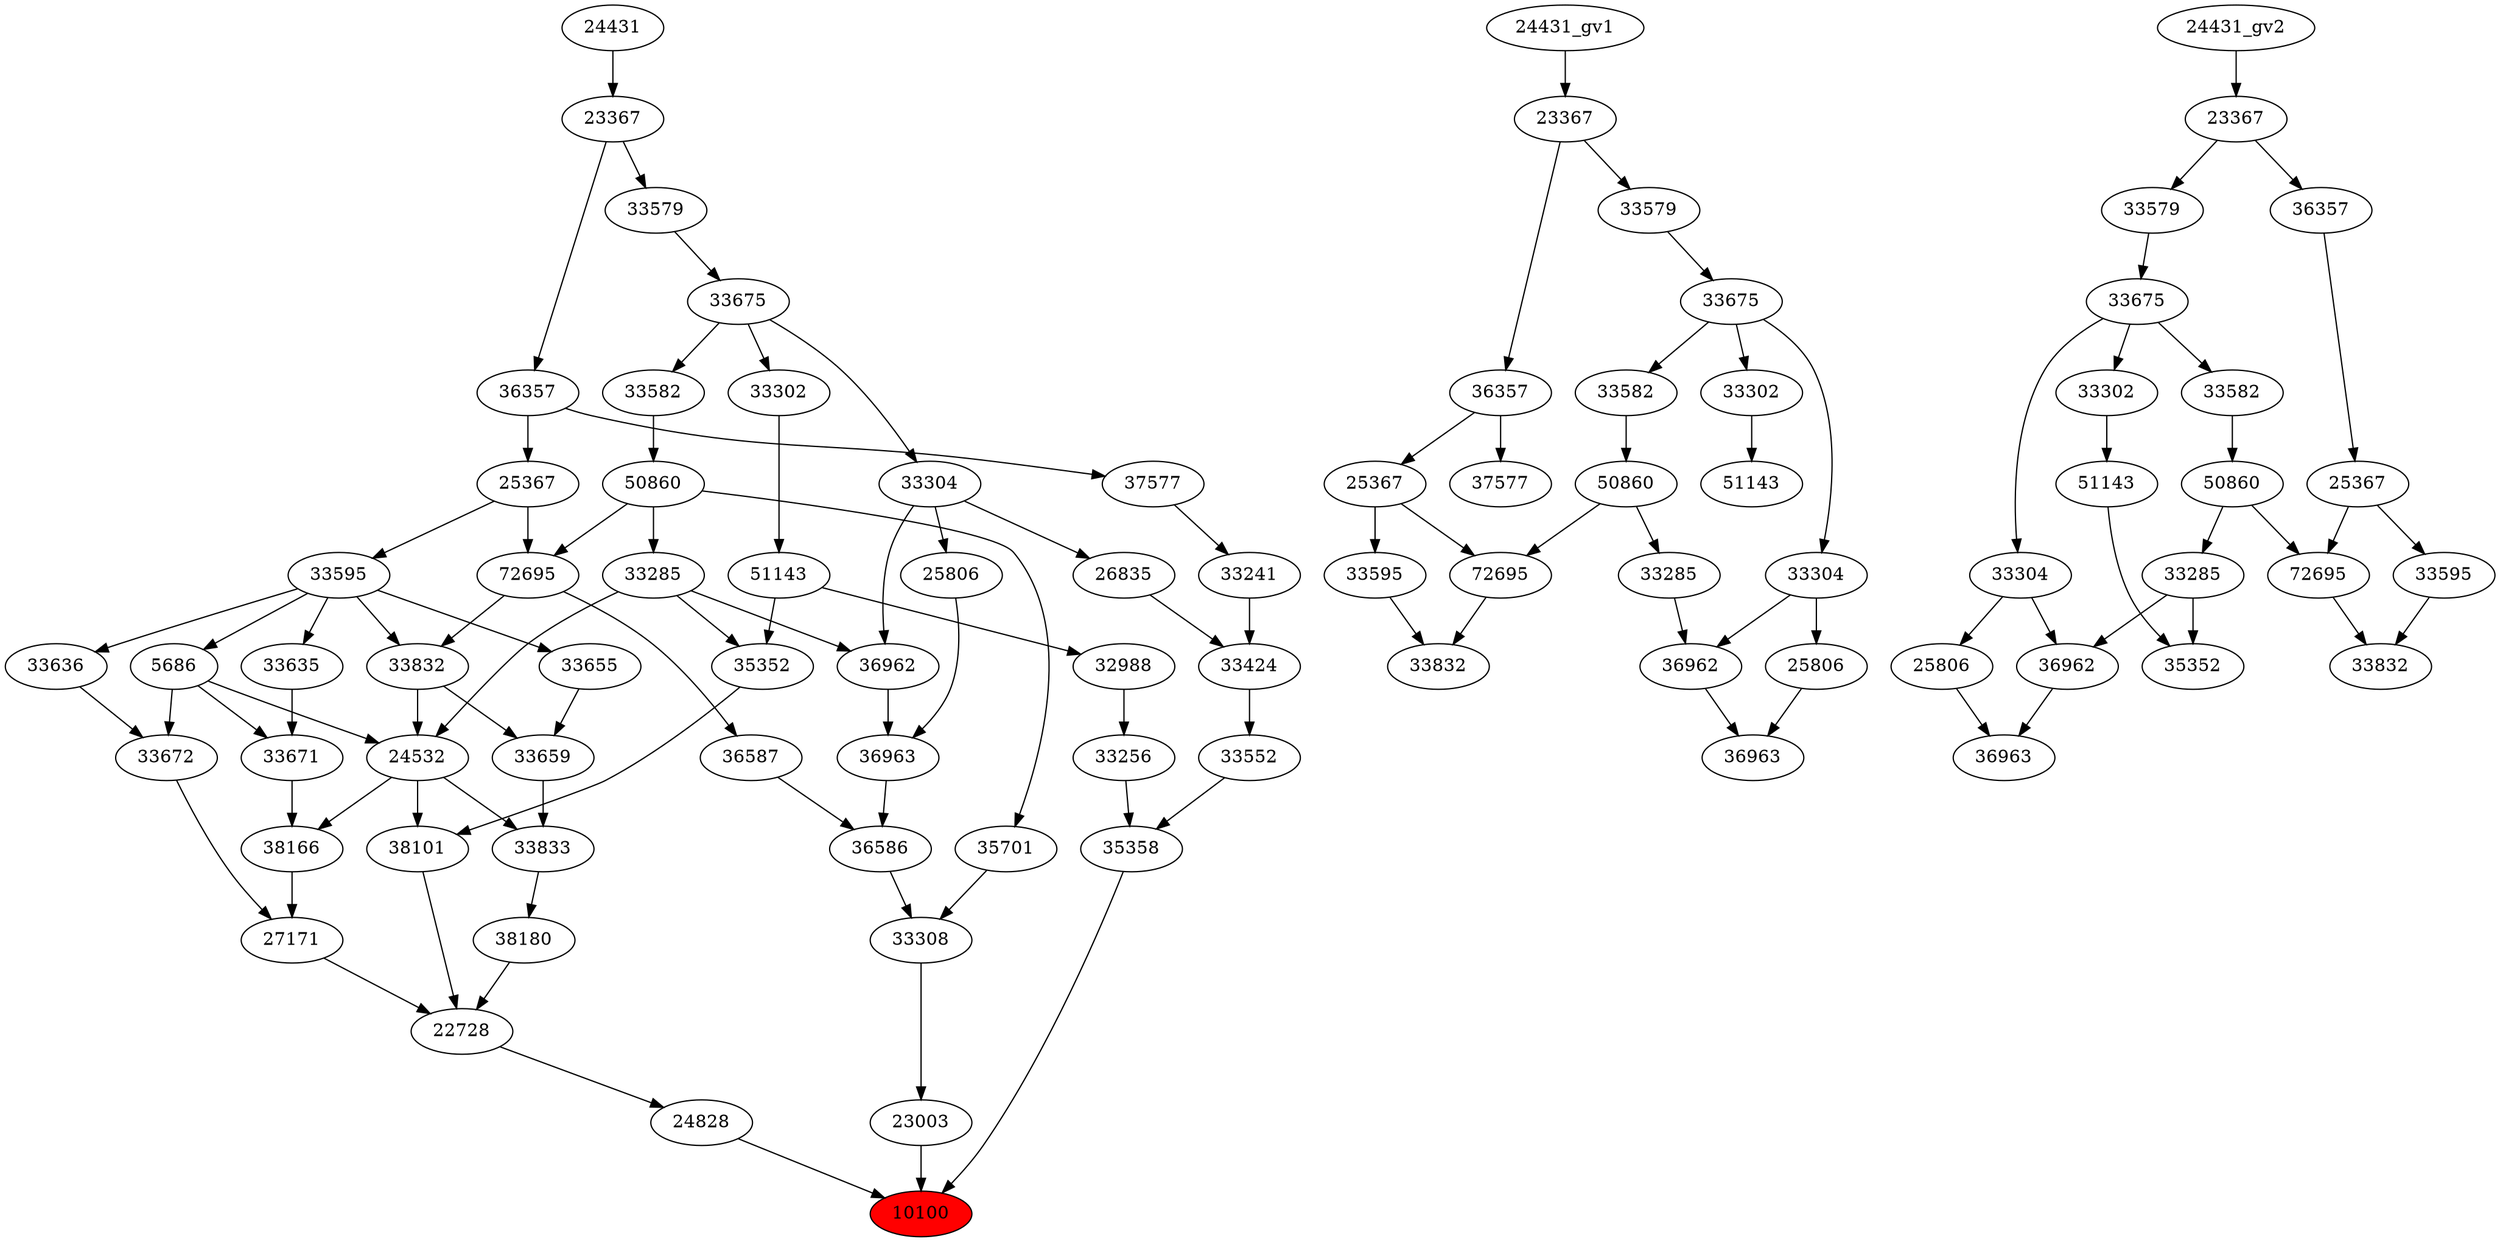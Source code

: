 strict digraph root {
	node [label="\N"];
	{
		node [fillcolor="",
			label="\N",
			style=""
		];
		10100		 [fillcolor=red,
			label=10100,
			style=filled];
		24828		 [label=24828];
		24828 -> 10100;
		23003		 [label=23003];
		23003 -> 10100;
		35358		 [label=35358];
		35358 -> 10100;
		22728		 [label=22728];
		22728 -> 24828;
		33308		 [label=33308];
		33308 -> 23003;
		33552		 [label=33552];
		33552 -> 35358;
		33256		 [label=33256];
		33256 -> 35358;
		27171		 [label=27171];
		27171 -> 22728;
		38101		 [label=38101];
		38101 -> 22728;
		38180		 [label=38180];
		38180 -> 22728;
		36586		 [label=36586];
		36586 -> 33308;
		35701		 [label=35701];
		35701 -> 33308;
		33424		 [label=33424];
		33424 -> 33552;
		32988		 [label=32988];
		32988 -> 33256;
		33672		 [label=33672];
		33672 -> 27171;
		38166		 [label=38166];
		38166 -> 27171;
		24532		 [label=24532];
		24532 -> 38101;
		24532 -> 38166;
		33833		 [label=33833];
		24532 -> 33833;
		35352		 [label=35352];
		35352 -> 38101;
		33833 -> 38180;
		36587		 [label=36587];
		36587 -> 36586;
		36963		 [label=36963];
		36963 -> 36586;
		50860		 [label=50860];
		50860 -> 35701;
		33285		 [label=33285];
		50860 -> 33285;
		72695		 [label=72695];
		50860 -> 72695;
		33241		 [label=33241];
		33241 -> 33424;
		26835		 [label=26835];
		26835 -> 33424;
		51143		 [label=51143];
		51143 -> 32988;
		51143 -> 35352;
		33636		 [label=33636];
		33636 -> 33672;
		5686		 [label=5686];
		5686 -> 33672;
		5686 -> 24532;
		33671		 [label=33671];
		5686 -> 33671;
		33671 -> 38166;
		33285 -> 24532;
		33285 -> 35352;
		36962		 [label=36962];
		33285 -> 36962;
		33832		 [label=33832];
		33832 -> 24532;
		33659		 [label=33659];
		33832 -> 33659;
		33659 -> 33833;
		72695 -> 36587;
		72695 -> 33832;
		36962 -> 36963;
		25806		 [label=25806];
		25806 -> 36963;
		33582		 [label=33582];
		33582 -> 50860;
		37577		 [label=37577];
		37577 -> 33241;
		33304		 [label=33304];
		33304 -> 26835;
		33304 -> 36962;
		33304 -> 25806;
		33302		 [label=33302];
		33302 -> 51143;
		33595		 [label=33595];
		33595 -> 33636;
		33595 -> 5686;
		33595 -> 33832;
		33635		 [label=33635];
		33595 -> 33635;
		33655		 [label=33655];
		33595 -> 33655;
		33635 -> 33671;
		33655 -> 33659;
		25367		 [label=25367];
		25367 -> 72695;
		25367 -> 33595;
		33675		 [label=33675];
		33675 -> 33582;
		33675 -> 33304;
		33675 -> 33302;
		36357		 [label=36357];
		36357 -> 37577;
		36357 -> 25367;
		33579		 [label=33579];
		33579 -> 33675;
		23367		 [label=23367];
		23367 -> 36357;
		23367 -> 33579;
		24431		 [label=24431];
		24431 -> 23367;
	}
	{
		node [label="\N"];
		"36963_gv1"		 [label=36963];
		"36962_gv1"		 [label=36962];
		"36962_gv1" -> "36963_gv1";
		"25806_gv1"		 [label=25806];
		"25806_gv1" -> "36963_gv1";
		"50860_gv1"		 [label=50860];
		"33285_gv1"		 [label=33285];
		"50860_gv1" -> "33285_gv1";
		"72695_gv1"		 [label=72695];
		"50860_gv1" -> "72695_gv1";
		"33582_gv1"		 [label=33582];
		"33582_gv1" -> "50860_gv1";
		"51143_gv1"		 [label=51143];
		"33302_gv1"		 [label=33302];
		"33302_gv1" -> "51143_gv1";
		"33285_gv1" -> "36962_gv1";
		"33832_gv1"		 [label=33832];
		"72695_gv1" -> "33832_gv1";
		"33595_gv1"		 [label=33595];
		"33595_gv1" -> "33832_gv1";
		"25367_gv1"		 [label=25367];
		"25367_gv1" -> "72695_gv1";
		"25367_gv1" -> "33595_gv1";
		"33304_gv1"		 [label=33304];
		"33304_gv1" -> "36962_gv1";
		"33304_gv1" -> "25806_gv1";
		"33675_gv1"		 [label=33675];
		"33675_gv1" -> "33582_gv1";
		"33675_gv1" -> "33302_gv1";
		"33675_gv1" -> "33304_gv1";
		"37577_gv1"		 [label=37577];
		"36357_gv1"		 [label=36357];
		"36357_gv1" -> "25367_gv1";
		"36357_gv1" -> "37577_gv1";
		"33579_gv1"		 [label=33579];
		"33579_gv1" -> "33675_gv1";
		"23367_gv1"		 [label=23367];
		"23367_gv1" -> "36357_gv1";
		"23367_gv1" -> "33579_gv1";
		"24431_gv1" -> "23367_gv1";
	}
	{
		node [label="\N"];
		"51143_gv2"		 [label=51143];
		"35352_gv1"		 [label=35352];
		"51143_gv2" -> "35352_gv1";
		"33302_gv2"		 [label=33302];
		"33302_gv2" -> "51143_gv2";
		"33675_gv2"		 [label=33675];
		"33675_gv2" -> "33302_gv2";
		"33582_gv2"		 [label=33582];
		"33675_gv2" -> "33582_gv2";
		"33304_gv2"		 [label=33304];
		"33675_gv2" -> "33304_gv2";
		"33579_gv2"		 [label=33579];
		"33579_gv2" -> "33675_gv2";
		"23367_gv2"		 [label=23367];
		"23367_gv2" -> "33579_gv2";
		"36357_gv2"		 [label=36357];
		"23367_gv2" -> "36357_gv2";
		"33285_gv2"		 [label=33285];
		"33285_gv2" -> "35352_gv1";
		"36962_gv2"		 [label=36962];
		"33285_gv2" -> "36962_gv2";
		"24431_gv2" -> "23367_gv2";
		"50860_gv2"		 [label=50860];
		"50860_gv2" -> "33285_gv2";
		"72695_gv2"		 [label=72695];
		"50860_gv2" -> "72695_gv2";
		"36963_gv2"		 [label=36963];
		"36962_gv2" -> "36963_gv2";
		"25806_gv2"		 [label=25806];
		"25806_gv2" -> "36963_gv2";
		"33582_gv2" -> "50860_gv2";
		"33304_gv2" -> "36962_gv2";
		"33304_gv2" -> "25806_gv2";
		"33832_gv2"		 [label=33832];
		"72695_gv2" -> "33832_gv2";
		"33595_gv2"		 [label=33595];
		"33595_gv2" -> "33832_gv2";
		"25367_gv2"		 [label=25367];
		"25367_gv2" -> "72695_gv2";
		"25367_gv2" -> "33595_gv2";
		"36357_gv2" -> "25367_gv2";
	}
}
